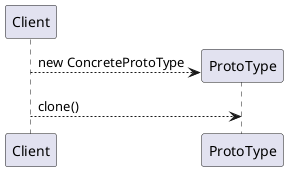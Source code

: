 @startuml sequence
' 原型

participant Client
participant ProtoType

create ProtoType
Client --> ProtoType : new ConcreteProtoType
Client --> ProtoType : clone()

@enduml